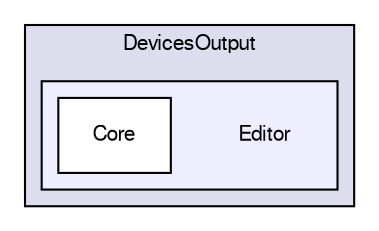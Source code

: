 digraph "Editor" {
  compound=true
  node [ fontsize="10", fontname="FreeSans"];
  edge [ labelfontsize="10", labelfontname="FreeSans"];
  subgraph clusterdir_5fcde5c80cd769ff672793cc87858322 {
    graph [ bgcolor="#ddddee", pencolor="black", label="DevicesOutput" fontname="FreeSans", fontsize="10", URL="dir_5fcde5c80cd769ff672793cc87858322.html"]
  subgraph clusterdir_42a5bda08c2c26b37ae7721088889282 {
    graph [ bgcolor="#eeeeff", pencolor="black", label="" URL="dir_42a5bda08c2c26b37ae7721088889282.html"];
    dir_42a5bda08c2c26b37ae7721088889282 [shape=plaintext label="Editor"];
    dir_3ee4bc42ef51307bc00043d11324dcd4 [shape=box label="Core" color="black" fillcolor="white" style="filled" URL="dir_3ee4bc42ef51307bc00043d11324dcd4.html"];
  }
  }
}
